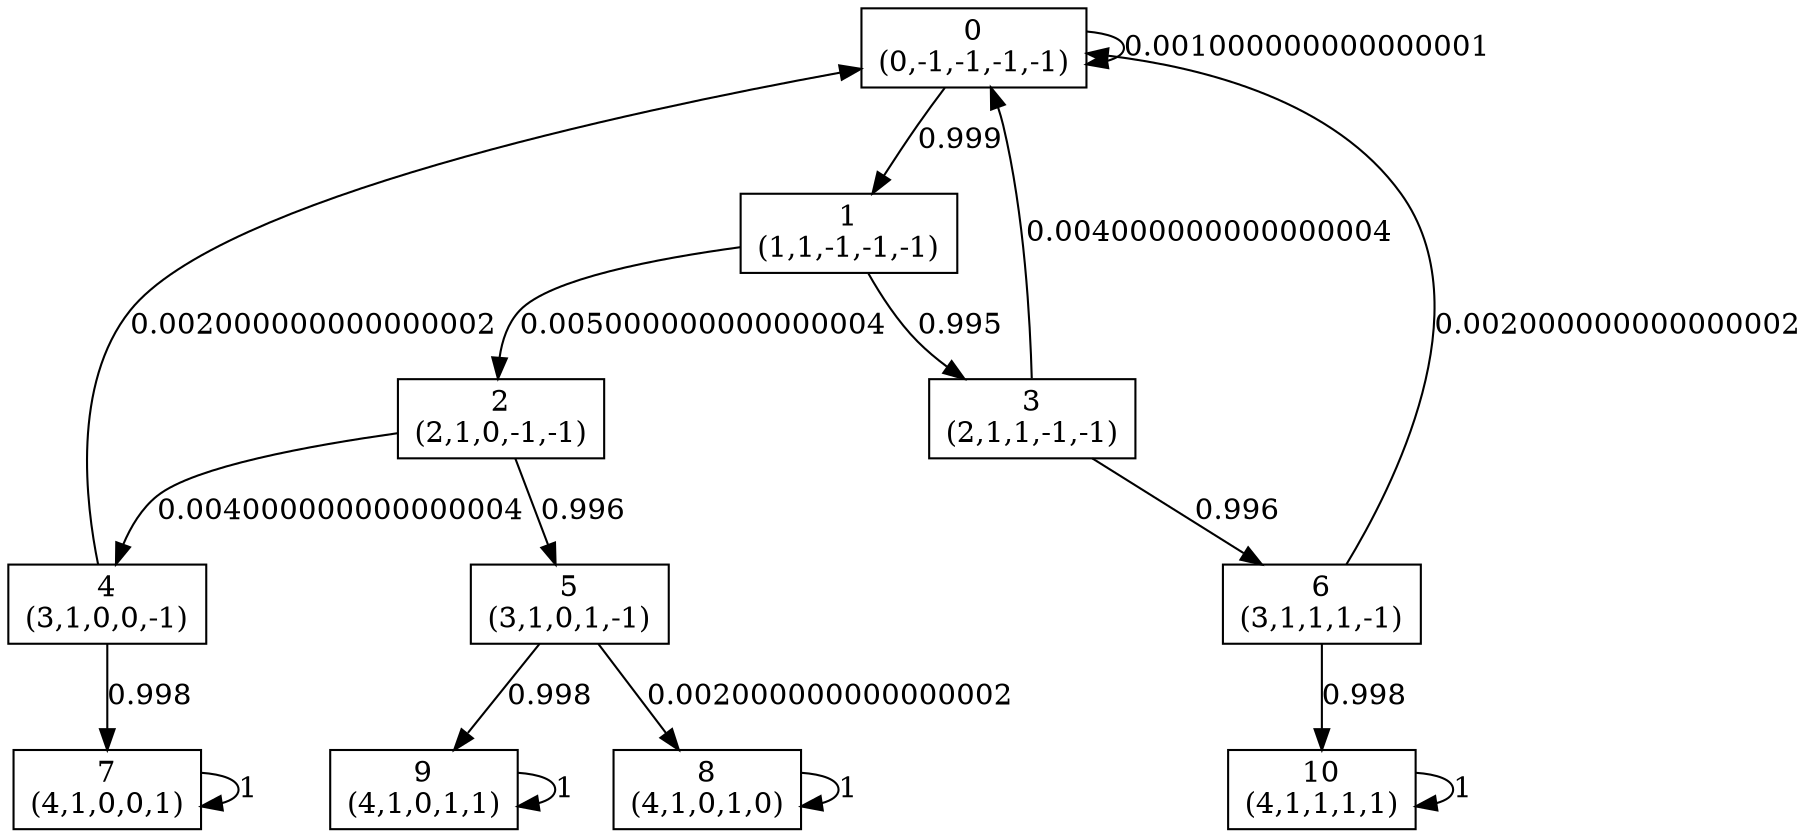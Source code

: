 digraph P {
node [shape=box];
0 -> 0 [ label="0.001000000000000001" ];
0 -> 1 [ label="0.999" ];
1 -> 2 [ label="0.005000000000000004" ];
1 -> 3 [ label="0.995" ];
2 -> 4 [ label="0.004000000000000004" ];
2 -> 5 [ label="0.996" ];
3 -> 0 [ label="0.004000000000000004" ];
3 -> 6 [ label="0.996" ];
4 -> 0 [ label="0.002000000000000002" ];
4 -> 7 [ label="0.998" ];
5 -> 8 [ label="0.002000000000000002" ];
5 -> 9 [ label="0.998" ];
6 -> 0 [ label="0.002000000000000002" ];
6 -> 10 [ label="0.998" ];
7 -> 7 [ label="1" ];
8 -> 8 [ label="1" ];
9 -> 9 [ label="1" ];
10 -> 10 [ label="1" ];
0 [label="0\n(0,-1,-1,-1,-1)"];
1 [label="1\n(1,1,-1,-1,-1)"];
2 [label="2\n(2,1,0,-1,-1)"];
3 [label="3\n(2,1,1,-1,-1)"];
4 [label="4\n(3,1,0,0,-1)"];
5 [label="5\n(3,1,0,1,-1)"];
6 [label="6\n(3,1,1,1,-1)"];
7 [label="7\n(4,1,0,0,1)"];
8 [label="8\n(4,1,0,1,0)"];
9 [label="9\n(4,1,0,1,1)"];
10 [label="10\n(4,1,1,1,1)"];
}
